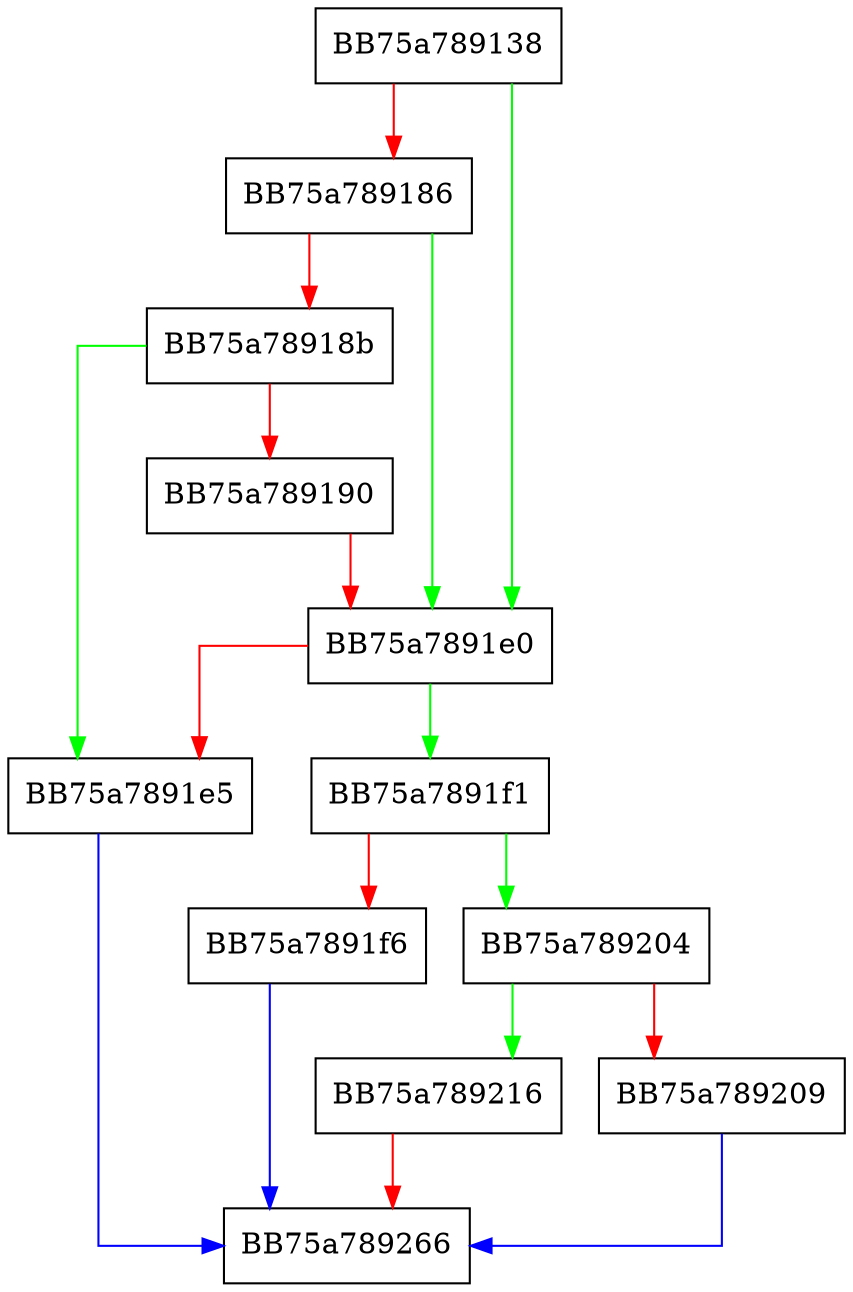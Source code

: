 digraph getScopedName {
  node [shape="box"];
  graph [splines=ortho];
  BB75a789138 -> BB75a7891e0 [color="green"];
  BB75a789138 -> BB75a789186 [color="red"];
  BB75a789186 -> BB75a7891e0 [color="green"];
  BB75a789186 -> BB75a78918b [color="red"];
  BB75a78918b -> BB75a7891e5 [color="green"];
  BB75a78918b -> BB75a789190 [color="red"];
  BB75a789190 -> BB75a7891e0 [color="red"];
  BB75a7891e0 -> BB75a7891f1 [color="green"];
  BB75a7891e0 -> BB75a7891e5 [color="red"];
  BB75a7891e5 -> BB75a789266 [color="blue"];
  BB75a7891f1 -> BB75a789204 [color="green"];
  BB75a7891f1 -> BB75a7891f6 [color="red"];
  BB75a7891f6 -> BB75a789266 [color="blue"];
  BB75a789204 -> BB75a789216 [color="green"];
  BB75a789204 -> BB75a789209 [color="red"];
  BB75a789209 -> BB75a789266 [color="blue"];
  BB75a789216 -> BB75a789266 [color="red"];
}